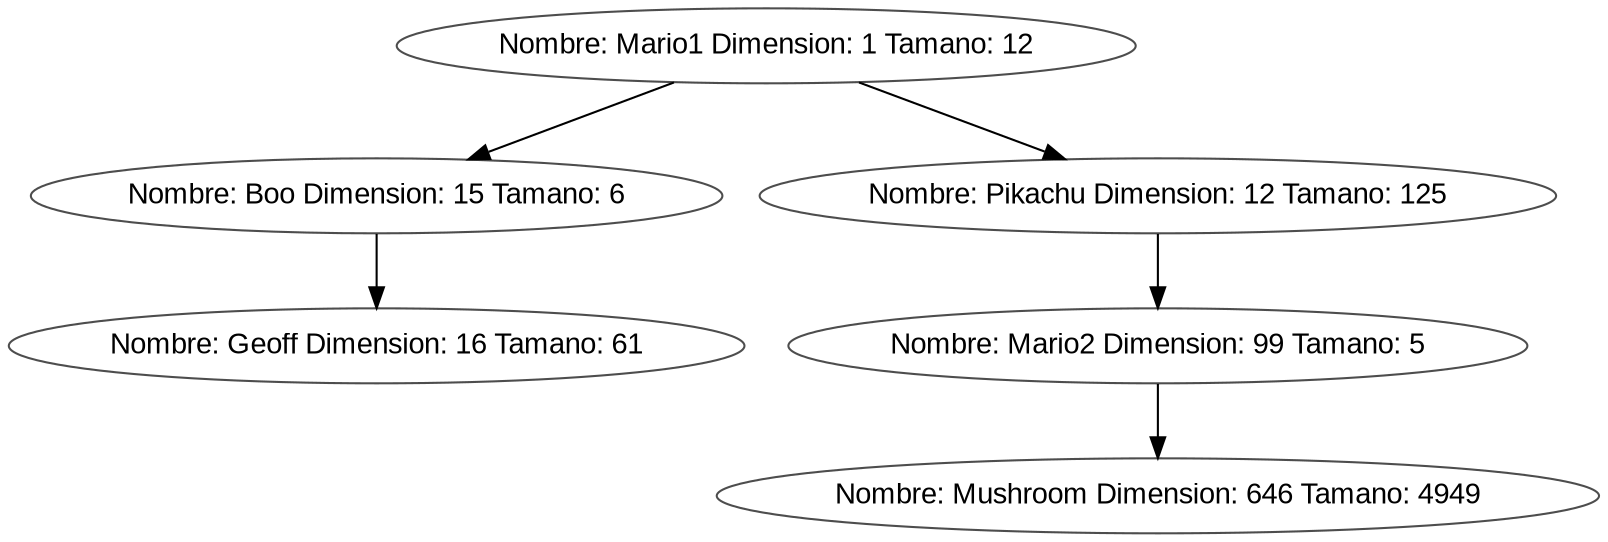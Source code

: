 digraph BINARIO {
node [fontname="Arial", color=gray30, style=	rounded];
11565656[label="Nombre: Mario1 Dimension: 1 Tamano: 12"];
11565656 -> 11539312;
11539312[label="Nombre: Boo Dimension: 15 Tamano: 6"];
11539312 -> 11539360;
11539360[label="Nombre: Geoff Dimension: 16 Tamano: 61"];
11565656 -> 11539264;
11539264[label="Nombre: Pikachu Dimension: 12 Tamano: 125"];
11539264 -> 11539408;
11539408[label="Nombre: Mario2 Dimension: 99 Tamano: 5"];
11539408 -> 11539712;
11539712[label="Nombre: Mushroom Dimension: 646 Tamano: 4949"];
}
